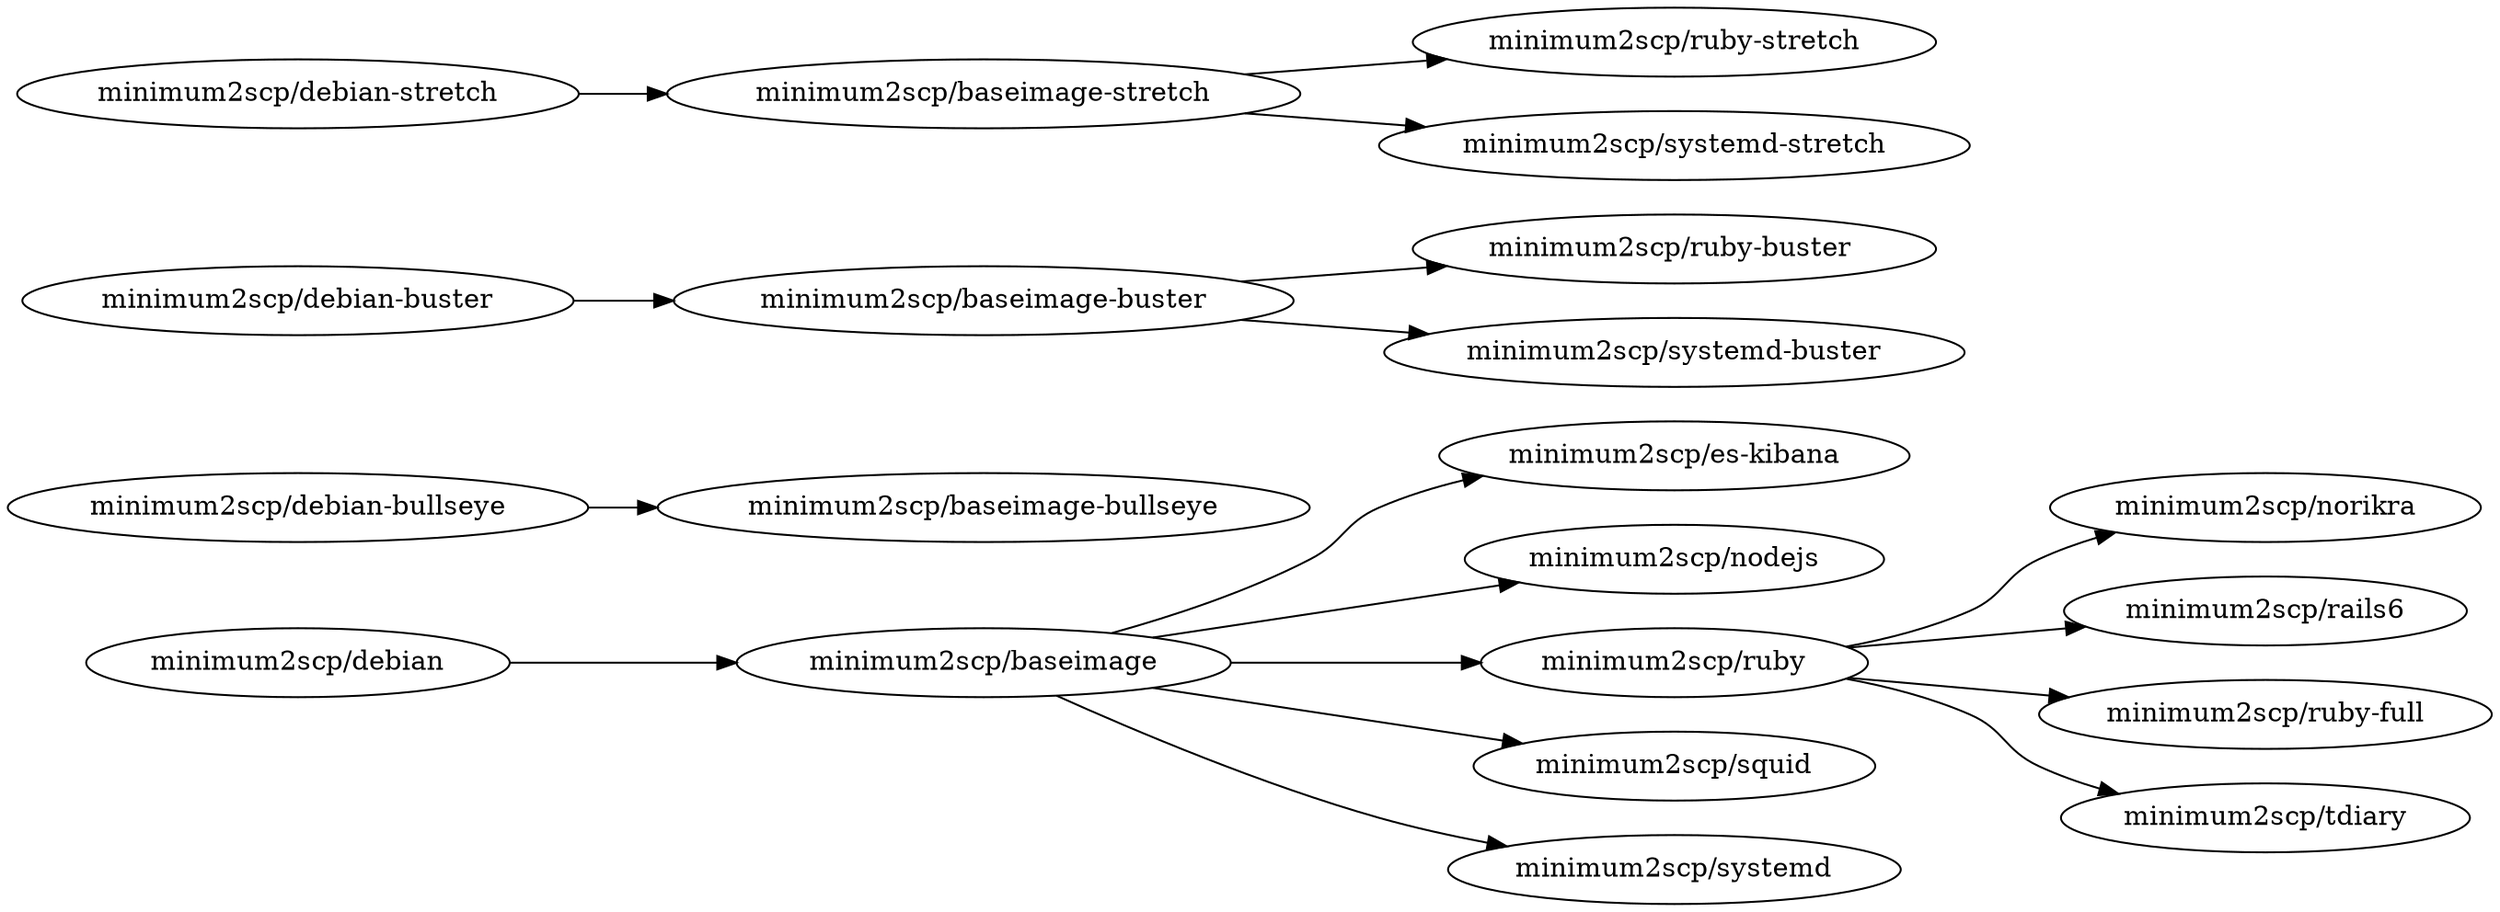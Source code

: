 digraph deps {
  graph        [rankdir = "LR"];
  ratio = auto;


  baseimage          [label = "minimum2scp/baseimage"];
  baseimage_bullseye [label = "minimum2scp/baseimage-bullseye"];
  baseimage_buster   [label = "minimum2scp/baseimage-buster"];
  baseimage_stretch  [label = "minimum2scp/baseimage-stretch"];
  debian             [label = "minimum2scp/debian"];
  debian_bullseye    [label = "minimum2scp/debian-bullseye"];
  debian_buster      [label = "minimum2scp/debian-buster"];
  debian_stretch     [label = "minimum2scp/debian-stretch"];
  es_kibana          [label = "minimum2scp/es-kibana"];
  nodejs             [label = "minimum2scp/nodejs"];
  norikra            [label = "minimum2scp/norikra"];
  rails6             [label = "minimum2scp/rails6"];
  ruby               [label = "minimum2scp/ruby"];
  ruby_buster        [label = "minimum2scp/ruby-buster "];
  ruby_full          [label = "minimum2scp/ruby-full"];
  ruby_stretch       [label = "minimum2scp/ruby-stretch"];
  squid              [label = "minimum2scp/squid"];
  systemd            [label = "minimum2scp/systemd"];
  systemd_buster     [label = "minimum2scp/systemd-buster"];
  systemd_stretch    [label = "minimum2scp/systemd-stretch"];
  tdiary             [label = "minimum2scp/tdiary"];

  debian    -> baseimage;
  baseimage -> {es_kibana, nodejs, ruby, squid, systemd};
  ruby      -> {norikra, rails6, ruby_full, tdiary};

  debian_bullseye -> baseimage_bullseye;

  debian_buster -> baseimage_buster;
  baseimage_buster -> {ruby_buster, systemd_buster};

  debian_stretch   -> baseimage_stretch;
  baseimage_stretch -> {systemd_stretch, ruby_stretch};

}
